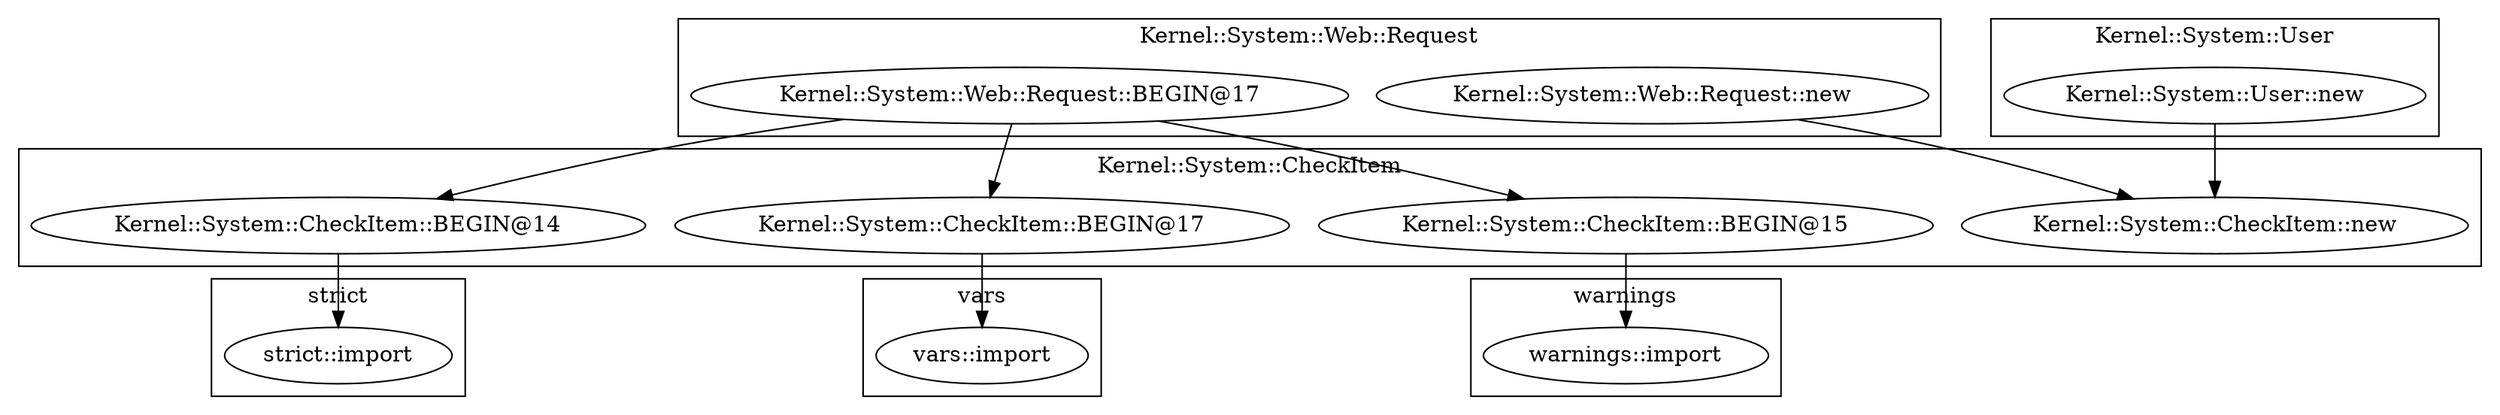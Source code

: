 digraph {
graph [overlap=false]
subgraph cluster_warnings {
	label="warnings";
	"warnings::import";
}
subgraph cluster_vars {
	label="vars";
	"vars::import";
}
subgraph cluster_Kernel_System_CheckItem {
	label="Kernel::System::CheckItem";
	"Kernel::System::CheckItem::new";
	"Kernel::System::CheckItem::BEGIN@14";
	"Kernel::System::CheckItem::BEGIN@17";
	"Kernel::System::CheckItem::BEGIN@15";
}
subgraph cluster_strict {
	label="strict";
	"strict::import";
}
subgraph cluster_Kernel_System_Web_Request {
	label="Kernel::System::Web::Request";
	"Kernel::System::Web::Request::new";
	"Kernel::System::Web::Request::BEGIN@17";
}
subgraph cluster_Kernel_System_User {
	label="Kernel::System::User";
	"Kernel::System::User::new";
}
"Kernel::System::Web::Request::BEGIN@17" -> "Kernel::System::CheckItem::BEGIN@17";
"Kernel::System::CheckItem::BEGIN@15" -> "warnings::import";
"Kernel::System::Web::Request::BEGIN@17" -> "Kernel::System::CheckItem::BEGIN@14";
"Kernel::System::CheckItem::BEGIN@17" -> "vars::import";
"Kernel::System::Web::Request::BEGIN@17" -> "Kernel::System::CheckItem::BEGIN@15";
"Kernel::System::User::new" -> "Kernel::System::CheckItem::new";
"Kernel::System::Web::Request::new" -> "Kernel::System::CheckItem::new";
"Kernel::System::CheckItem::BEGIN@14" -> "strict::import";
}
